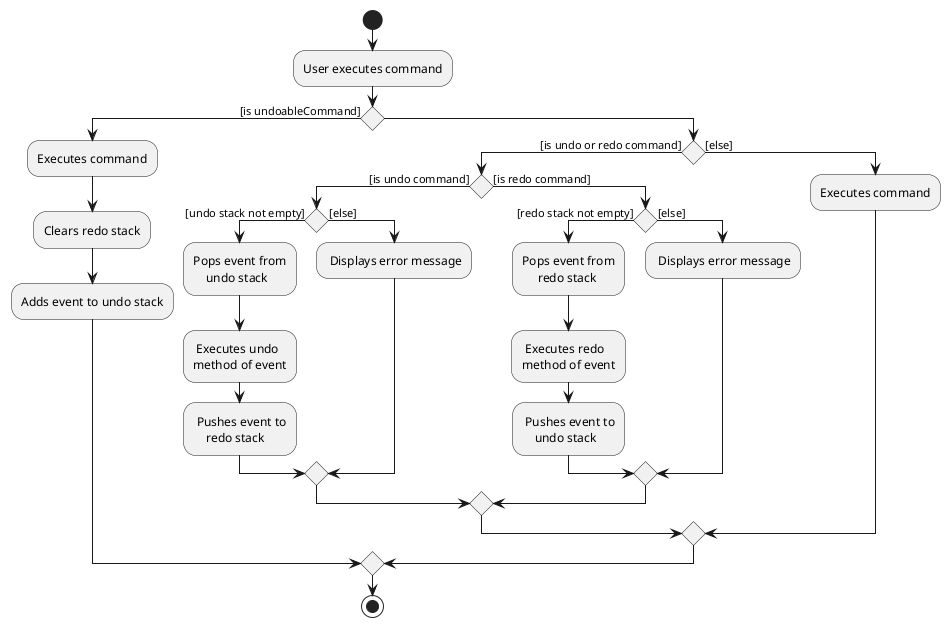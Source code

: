 @startuml
start
:User executes command;
if () then ([is undoableCommand])
    :Executes command;
    :Clears redo stack;
    :Adds event to undo stack;
else
    if () then ([is undo or redo command])
        if () then ([is undo command])
            if () then ([undo stack not empty])
                :Pops event from
                    undo stack;
                : Executes undo
                method of event;
                : Pushes event to
                    redo stack;
            else([else])
                : Displays error message;
            endif
        else([is redo command])
            if () then ([redo stack not empty])
            :Pops event from
                 redo stack;
            : Executes redo
            method of event;
            : Pushes event to
                undo stack;
            else([else])
                : Displays error message;
            endif
         endif
     else([else])
        :Executes command;
    endif
endif
stop
@enduml
